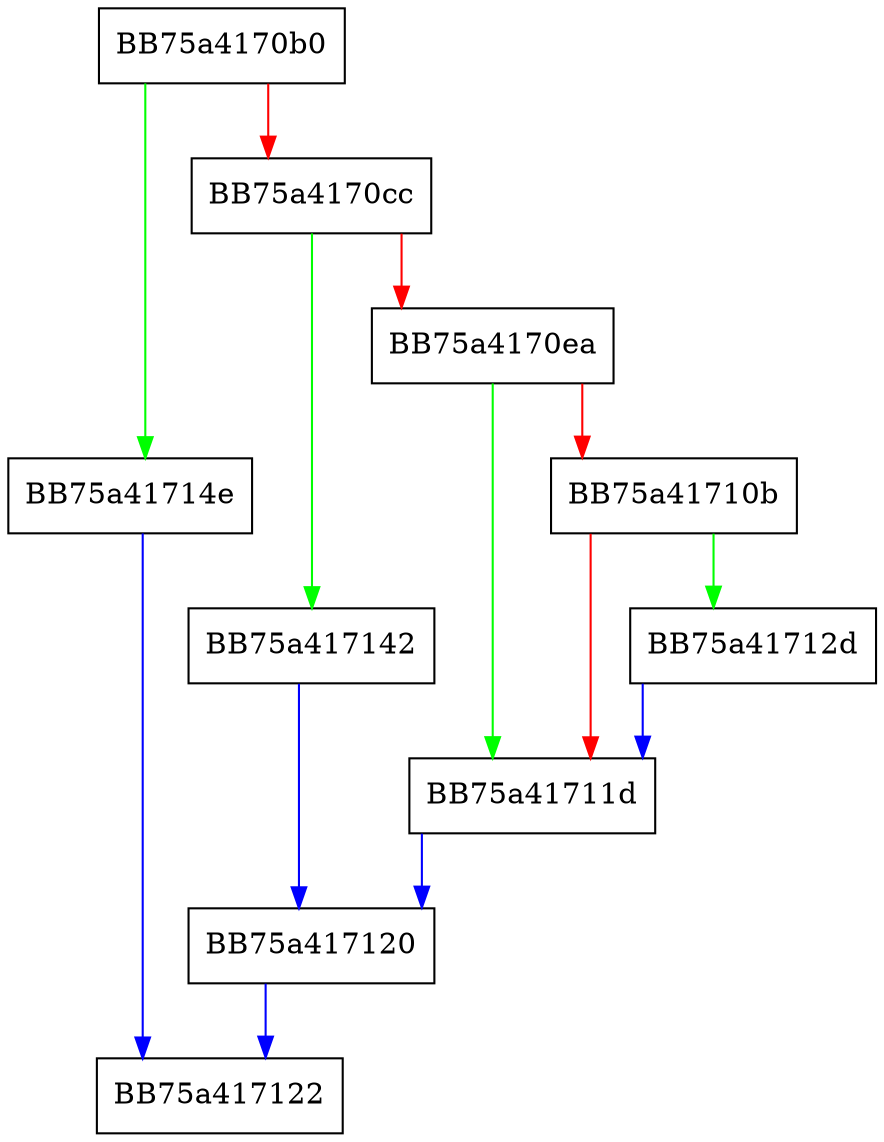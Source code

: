 digraph CIFolderCacheFind {
  node [shape="box"];
  graph [splines=ortho];
  BB75a4170b0 -> BB75a41714e [color="green"];
  BB75a4170b0 -> BB75a4170cc [color="red"];
  BB75a4170cc -> BB75a417142 [color="green"];
  BB75a4170cc -> BB75a4170ea [color="red"];
  BB75a4170ea -> BB75a41711d [color="green"];
  BB75a4170ea -> BB75a41710b [color="red"];
  BB75a41710b -> BB75a41712d [color="green"];
  BB75a41710b -> BB75a41711d [color="red"];
  BB75a41711d -> BB75a417120 [color="blue"];
  BB75a417120 -> BB75a417122 [color="blue"];
  BB75a41712d -> BB75a41711d [color="blue"];
  BB75a417142 -> BB75a417120 [color="blue"];
  BB75a41714e -> BB75a417122 [color="blue"];
}